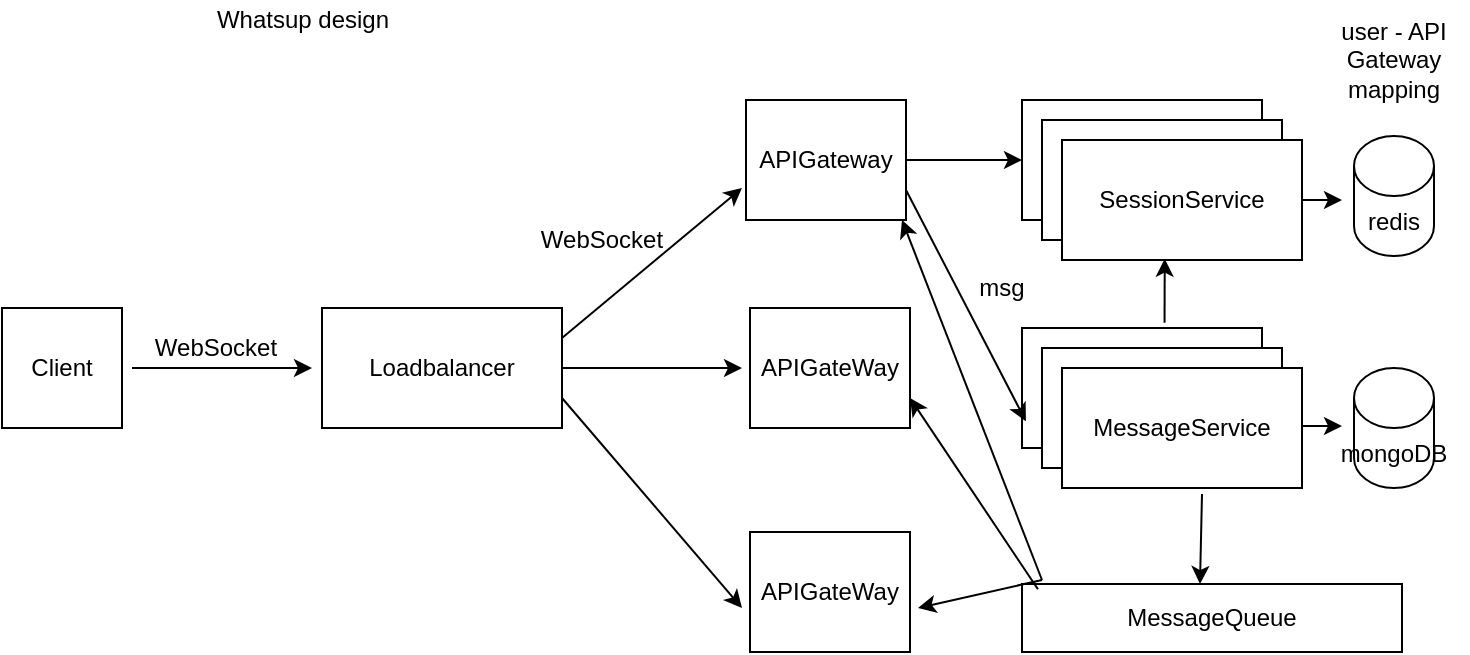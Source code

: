 <mxfile version="15.2.9" type="device"><diagram id="C5RBs43oDa-KdzZeNtuy" name="Page-1"><mxGraphModel dx="782" dy="468" grid="1" gridSize="10" guides="1" tooltips="1" connect="1" arrows="1" fold="1" page="1" pageScale="1" pageWidth="827" pageHeight="1169" background="#FFFFFF" math="0" shadow="0"><root><mxCell id="WIyWlLk6GJQsqaUBKTNV-0"/><mxCell id="WIyWlLk6GJQsqaUBKTNV-1" parent="WIyWlLk6GJQsqaUBKTNV-0"/><mxCell id="zbnwHIyevnUHZD42RHU4-0" value="Client" style="rounded=0;whiteSpace=wrap;html=1;" vertex="1" parent="WIyWlLk6GJQsqaUBKTNV-1"><mxGeometry x="30" y="164" width="60" height="60" as="geometry"/></mxCell><mxCell id="zbnwHIyevnUHZD42RHU4-1" value="Loadbalancer" style="rounded=0;whiteSpace=wrap;html=1;" vertex="1" parent="WIyWlLk6GJQsqaUBKTNV-1"><mxGeometry x="190" y="164" width="120" height="60" as="geometry"/></mxCell><mxCell id="zbnwHIyevnUHZD42RHU4-2" value="APIGateway" style="rounded=0;whiteSpace=wrap;html=1;" vertex="1" parent="WIyWlLk6GJQsqaUBKTNV-1"><mxGeometry x="402" y="60" width="80" height="60" as="geometry"/></mxCell><mxCell id="zbnwHIyevnUHZD42RHU4-3" value="APIGateWay" style="rounded=0;whiteSpace=wrap;html=1;" vertex="1" parent="WIyWlLk6GJQsqaUBKTNV-1"><mxGeometry x="404" y="164" width="80" height="60" as="geometry"/></mxCell><mxCell id="zbnwHIyevnUHZD42RHU4-4" value="APIGateWay" style="rounded=0;whiteSpace=wrap;html=1;" vertex="1" parent="WIyWlLk6GJQsqaUBKTNV-1"><mxGeometry x="404" y="276" width="80" height="60" as="geometry"/></mxCell><mxCell id="zbnwHIyevnUHZD42RHU4-5" value="" style="endArrow=classic;html=1;entryX=0;entryY=0.5;entryDx=0;entryDy=0;" edge="1" parent="WIyWlLk6GJQsqaUBKTNV-1"><mxGeometry width="50" height="50" relative="1" as="geometry"><mxPoint x="95" y="194" as="sourcePoint"/><mxPoint x="185" y="194" as="targetPoint"/></mxGeometry></mxCell><mxCell id="zbnwHIyevnUHZD42RHU4-6" value="WebSocket" style="text;html=1;strokeColor=none;fillColor=none;align=center;verticalAlign=middle;whiteSpace=wrap;rounded=0;" vertex="1" parent="WIyWlLk6GJQsqaUBKTNV-1"><mxGeometry x="117" y="174" width="40" height="20" as="geometry"/></mxCell><mxCell id="zbnwHIyevnUHZD42RHU4-12" value="" style="endArrow=classic;html=1;exitX=1;exitY=0.25;exitDx=0;exitDy=0;" edge="1" parent="WIyWlLk6GJQsqaUBKTNV-1" source="zbnwHIyevnUHZD42RHU4-1"><mxGeometry width="50" height="50" relative="1" as="geometry"><mxPoint x="320" y="144" as="sourcePoint"/><mxPoint x="400" y="104" as="targetPoint"/></mxGeometry></mxCell><mxCell id="zbnwHIyevnUHZD42RHU4-13" value="" style="endArrow=classic;html=1;exitX=1;exitY=0.5;exitDx=0;exitDy=0;" edge="1" parent="WIyWlLk6GJQsqaUBKTNV-1" source="zbnwHIyevnUHZD42RHU4-1"><mxGeometry width="50" height="50" relative="1" as="geometry"><mxPoint x="300" y="304" as="sourcePoint"/><mxPoint x="400" y="194" as="targetPoint"/></mxGeometry></mxCell><mxCell id="zbnwHIyevnUHZD42RHU4-14" value="" style="endArrow=classic;html=1;exitX=1;exitY=0.75;exitDx=0;exitDy=0;" edge="1" parent="WIyWlLk6GJQsqaUBKTNV-1" source="zbnwHIyevnUHZD42RHU4-1"><mxGeometry width="50" height="50" relative="1" as="geometry"><mxPoint x="300" y="304" as="sourcePoint"/><mxPoint x="400" y="314" as="targetPoint"/></mxGeometry></mxCell><mxCell id="zbnwHIyevnUHZD42RHU4-15" value="SessionService" style="rounded=0;whiteSpace=wrap;html=1;" vertex="1" parent="WIyWlLk6GJQsqaUBKTNV-1"><mxGeometry x="540" y="60" width="120" height="60" as="geometry"/></mxCell><mxCell id="zbnwHIyevnUHZD42RHU4-16" value="SessionService" style="rounded=0;whiteSpace=wrap;html=1;" vertex="1" parent="WIyWlLk6GJQsqaUBKTNV-1"><mxGeometry x="550" y="70" width="120" height="60" as="geometry"/></mxCell><mxCell id="zbnwHIyevnUHZD42RHU4-17" value="SessionService" style="rounded=0;whiteSpace=wrap;html=1;" vertex="1" parent="WIyWlLk6GJQsqaUBKTNV-1"><mxGeometry x="560" y="80" width="120" height="60" as="geometry"/></mxCell><mxCell id="zbnwHIyevnUHZD42RHU4-18" value="redis" style="shape=cylinder3;whiteSpace=wrap;html=1;boundedLbl=1;backgroundOutline=1;size=15;" vertex="1" parent="WIyWlLk6GJQsqaUBKTNV-1"><mxGeometry x="706" y="78" width="40" height="60" as="geometry"/></mxCell><mxCell id="zbnwHIyevnUHZD42RHU4-19" value="" style="endArrow=classic;html=1;exitX=1;exitY=0.5;exitDx=0;exitDy=0;" edge="1" parent="WIyWlLk6GJQsqaUBKTNV-1" source="zbnwHIyevnUHZD42RHU4-17"><mxGeometry width="50" height="50" relative="1" as="geometry"><mxPoint x="380" y="270" as="sourcePoint"/><mxPoint x="700" y="110" as="targetPoint"/></mxGeometry></mxCell><mxCell id="zbnwHIyevnUHZD42RHU4-20" value="" style="endArrow=classic;html=1;exitX=1;exitY=0.5;exitDx=0;exitDy=0;entryX=0;entryY=0.5;entryDx=0;entryDy=0;" edge="1" parent="WIyWlLk6GJQsqaUBKTNV-1" source="zbnwHIyevnUHZD42RHU4-2" target="zbnwHIyevnUHZD42RHU4-15"><mxGeometry width="50" height="50" relative="1" as="geometry"><mxPoint x="380" y="270" as="sourcePoint"/><mxPoint x="430" y="220" as="targetPoint"/></mxGeometry></mxCell><mxCell id="zbnwHIyevnUHZD42RHU4-21" value="MessageService" style="rounded=0;whiteSpace=wrap;html=1;" vertex="1" parent="WIyWlLk6GJQsqaUBKTNV-1"><mxGeometry x="540" y="174" width="120" height="60" as="geometry"/></mxCell><mxCell id="zbnwHIyevnUHZD42RHU4-22" value="MessageService" style="rounded=0;whiteSpace=wrap;html=1;" vertex="1" parent="WIyWlLk6GJQsqaUBKTNV-1"><mxGeometry x="550" y="184" width="120" height="60" as="geometry"/></mxCell><mxCell id="zbnwHIyevnUHZD42RHU4-23" value="MessageService" style="rounded=0;whiteSpace=wrap;html=1;" vertex="1" parent="WIyWlLk6GJQsqaUBKTNV-1"><mxGeometry x="560" y="194" width="120" height="60" as="geometry"/></mxCell><mxCell id="zbnwHIyevnUHZD42RHU4-25" value="mongoDB" style="shape=cylinder3;whiteSpace=wrap;html=1;boundedLbl=1;backgroundOutline=1;size=15;" vertex="1" parent="WIyWlLk6GJQsqaUBKTNV-1"><mxGeometry x="706" y="194" width="40" height="60" as="geometry"/></mxCell><mxCell id="zbnwHIyevnUHZD42RHU4-26" value="" style="endArrow=classic;html=1;entryX=-0.067;entryY=0.611;entryDx=0;entryDy=0;entryPerimeter=0;exitX=1;exitY=0.75;exitDx=0;exitDy=0;" edge="1" parent="WIyWlLk6GJQsqaUBKTNV-1" source="zbnwHIyevnUHZD42RHU4-2" target="zbnwHIyevnUHZD42RHU4-22"><mxGeometry width="50" height="50" relative="1" as="geometry"><mxPoint x="490" y="110" as="sourcePoint"/><mxPoint x="430" y="220" as="targetPoint"/></mxGeometry></mxCell><mxCell id="zbnwHIyevnUHZD42RHU4-27" value="user - API Gateway mapping" style="text;html=1;strokeColor=none;fillColor=none;align=center;verticalAlign=middle;whiteSpace=wrap;rounded=0;" vertex="1" parent="WIyWlLk6GJQsqaUBKTNV-1"><mxGeometry x="689" y="10" width="74" height="60" as="geometry"/></mxCell><mxCell id="zbnwHIyevnUHZD42RHU4-28" value="" style="endArrow=classic;html=1;exitX=1;exitY=0.5;exitDx=0;exitDy=0;" edge="1" parent="WIyWlLk6GJQsqaUBKTNV-1"><mxGeometry width="50" height="50" relative="1" as="geometry"><mxPoint x="680" y="223" as="sourcePoint"/><mxPoint x="700" y="223" as="targetPoint"/></mxGeometry></mxCell><mxCell id="zbnwHIyevnUHZD42RHU4-29" value="msg" style="text;html=1;strokeColor=none;fillColor=none;align=center;verticalAlign=middle;whiteSpace=wrap;rounded=0;" vertex="1" parent="WIyWlLk6GJQsqaUBKTNV-1"><mxGeometry x="510" y="144" width="40" height="20" as="geometry"/></mxCell><mxCell id="zbnwHIyevnUHZD42RHU4-30" value="MessageQueue" style="rounded=0;whiteSpace=wrap;html=1;" vertex="1" parent="WIyWlLk6GJQsqaUBKTNV-1"><mxGeometry x="540" y="302" width="190" height="34" as="geometry"/></mxCell><mxCell id="zbnwHIyevnUHZD42RHU4-34" value="" style="endArrow=classic;html=1;" edge="1" parent="WIyWlLk6GJQsqaUBKTNV-1"><mxGeometry width="50" height="50" relative="1" as="geometry"><mxPoint x="630" y="257" as="sourcePoint"/><mxPoint x="629" y="302" as="targetPoint"/></mxGeometry></mxCell><mxCell id="zbnwHIyevnUHZD42RHU4-35" value="" style="endArrow=classic;html=1;" edge="1" parent="WIyWlLk6GJQsqaUBKTNV-1"><mxGeometry width="50" height="50" relative="1" as="geometry"><mxPoint x="550" y="300" as="sourcePoint"/><mxPoint x="480" y="120" as="targetPoint"/></mxGeometry></mxCell><mxCell id="zbnwHIyevnUHZD42RHU4-36" value="" style="endArrow=classic;html=1;exitX=0.042;exitY=0.078;exitDx=0;exitDy=0;exitPerimeter=0;entryX=1;entryY=0.75;entryDx=0;entryDy=0;" edge="1" parent="WIyWlLk6GJQsqaUBKTNV-1" source="zbnwHIyevnUHZD42RHU4-30" target="zbnwHIyevnUHZD42RHU4-3"><mxGeometry width="50" height="50" relative="1" as="geometry"><mxPoint x="450" y="210" as="sourcePoint"/><mxPoint x="500" y="160" as="targetPoint"/></mxGeometry></mxCell><mxCell id="zbnwHIyevnUHZD42RHU4-37" value="" style="endArrow=classic;html=1;entryX=1.05;entryY=0.633;entryDx=0;entryDy=0;entryPerimeter=0;" edge="1" parent="WIyWlLk6GJQsqaUBKTNV-1" target="zbnwHIyevnUHZD42RHU4-4"><mxGeometry width="50" height="50" relative="1" as="geometry"><mxPoint x="550" y="300" as="sourcePoint"/><mxPoint x="500" y="160" as="targetPoint"/></mxGeometry></mxCell><mxCell id="zbnwHIyevnUHZD42RHU4-38" value="Whatsup design" style="text;html=1;align=center;verticalAlign=middle;resizable=0;points=[];autosize=1;strokeColor=none;fillColor=none;" vertex="1" parent="WIyWlLk6GJQsqaUBKTNV-1"><mxGeometry x="130" y="10" width="100" height="20" as="geometry"/></mxCell><mxCell id="zbnwHIyevnUHZD42RHU4-39" value="WebSocket" style="text;html=1;strokeColor=none;fillColor=none;align=center;verticalAlign=middle;whiteSpace=wrap;rounded=0;" vertex="1" parent="WIyWlLk6GJQsqaUBKTNV-1"><mxGeometry x="310" y="120" width="40" height="20" as="geometry"/></mxCell><mxCell id="zbnwHIyevnUHZD42RHU4-40" value="" style="endArrow=classic;html=1;exitX=0.594;exitY=-0.044;exitDx=0;exitDy=0;exitPerimeter=0;entryX=0.428;entryY=0.989;entryDx=0;entryDy=0;entryPerimeter=0;" edge="1" parent="WIyWlLk6GJQsqaUBKTNV-1" source="zbnwHIyevnUHZD42RHU4-21" target="zbnwHIyevnUHZD42RHU4-17"><mxGeometry width="50" height="50" relative="1" as="geometry"><mxPoint x="390" y="250" as="sourcePoint"/><mxPoint x="440" y="200" as="targetPoint"/></mxGeometry></mxCell></root></mxGraphModel></diagram></mxfile>